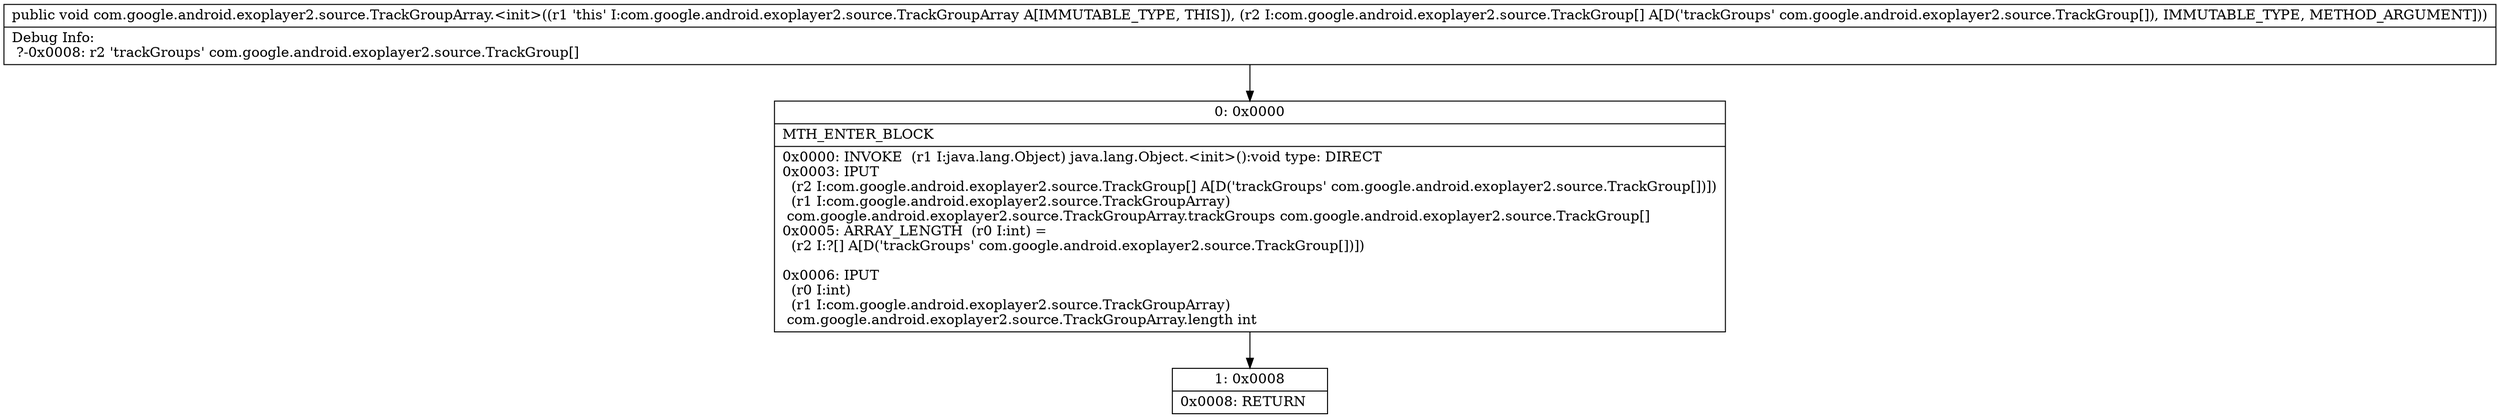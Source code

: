 digraph "CFG forcom.google.android.exoplayer2.source.TrackGroupArray.\<init\>([Lcom\/google\/android\/exoplayer2\/source\/TrackGroup;)V" {
Node_0 [shape=record,label="{0\:\ 0x0000|MTH_ENTER_BLOCK\l|0x0000: INVOKE  (r1 I:java.lang.Object) java.lang.Object.\<init\>():void type: DIRECT \l0x0003: IPUT  \l  (r2 I:com.google.android.exoplayer2.source.TrackGroup[] A[D('trackGroups' com.google.android.exoplayer2.source.TrackGroup[])])\l  (r1 I:com.google.android.exoplayer2.source.TrackGroupArray)\l com.google.android.exoplayer2.source.TrackGroupArray.trackGroups com.google.android.exoplayer2.source.TrackGroup[] \l0x0005: ARRAY_LENGTH  (r0 I:int) = \l  (r2 I:?[] A[D('trackGroups' com.google.android.exoplayer2.source.TrackGroup[])])\l \l0x0006: IPUT  \l  (r0 I:int)\l  (r1 I:com.google.android.exoplayer2.source.TrackGroupArray)\l com.google.android.exoplayer2.source.TrackGroupArray.length int \l}"];
Node_1 [shape=record,label="{1\:\ 0x0008|0x0008: RETURN   \l}"];
MethodNode[shape=record,label="{public void com.google.android.exoplayer2.source.TrackGroupArray.\<init\>((r1 'this' I:com.google.android.exoplayer2.source.TrackGroupArray A[IMMUTABLE_TYPE, THIS]), (r2 I:com.google.android.exoplayer2.source.TrackGroup[] A[D('trackGroups' com.google.android.exoplayer2.source.TrackGroup[]), IMMUTABLE_TYPE, METHOD_ARGUMENT]))  | Debug Info:\l  ?\-0x0008: r2 'trackGroups' com.google.android.exoplayer2.source.TrackGroup[]\l}"];
MethodNode -> Node_0;
Node_0 -> Node_1;
}

